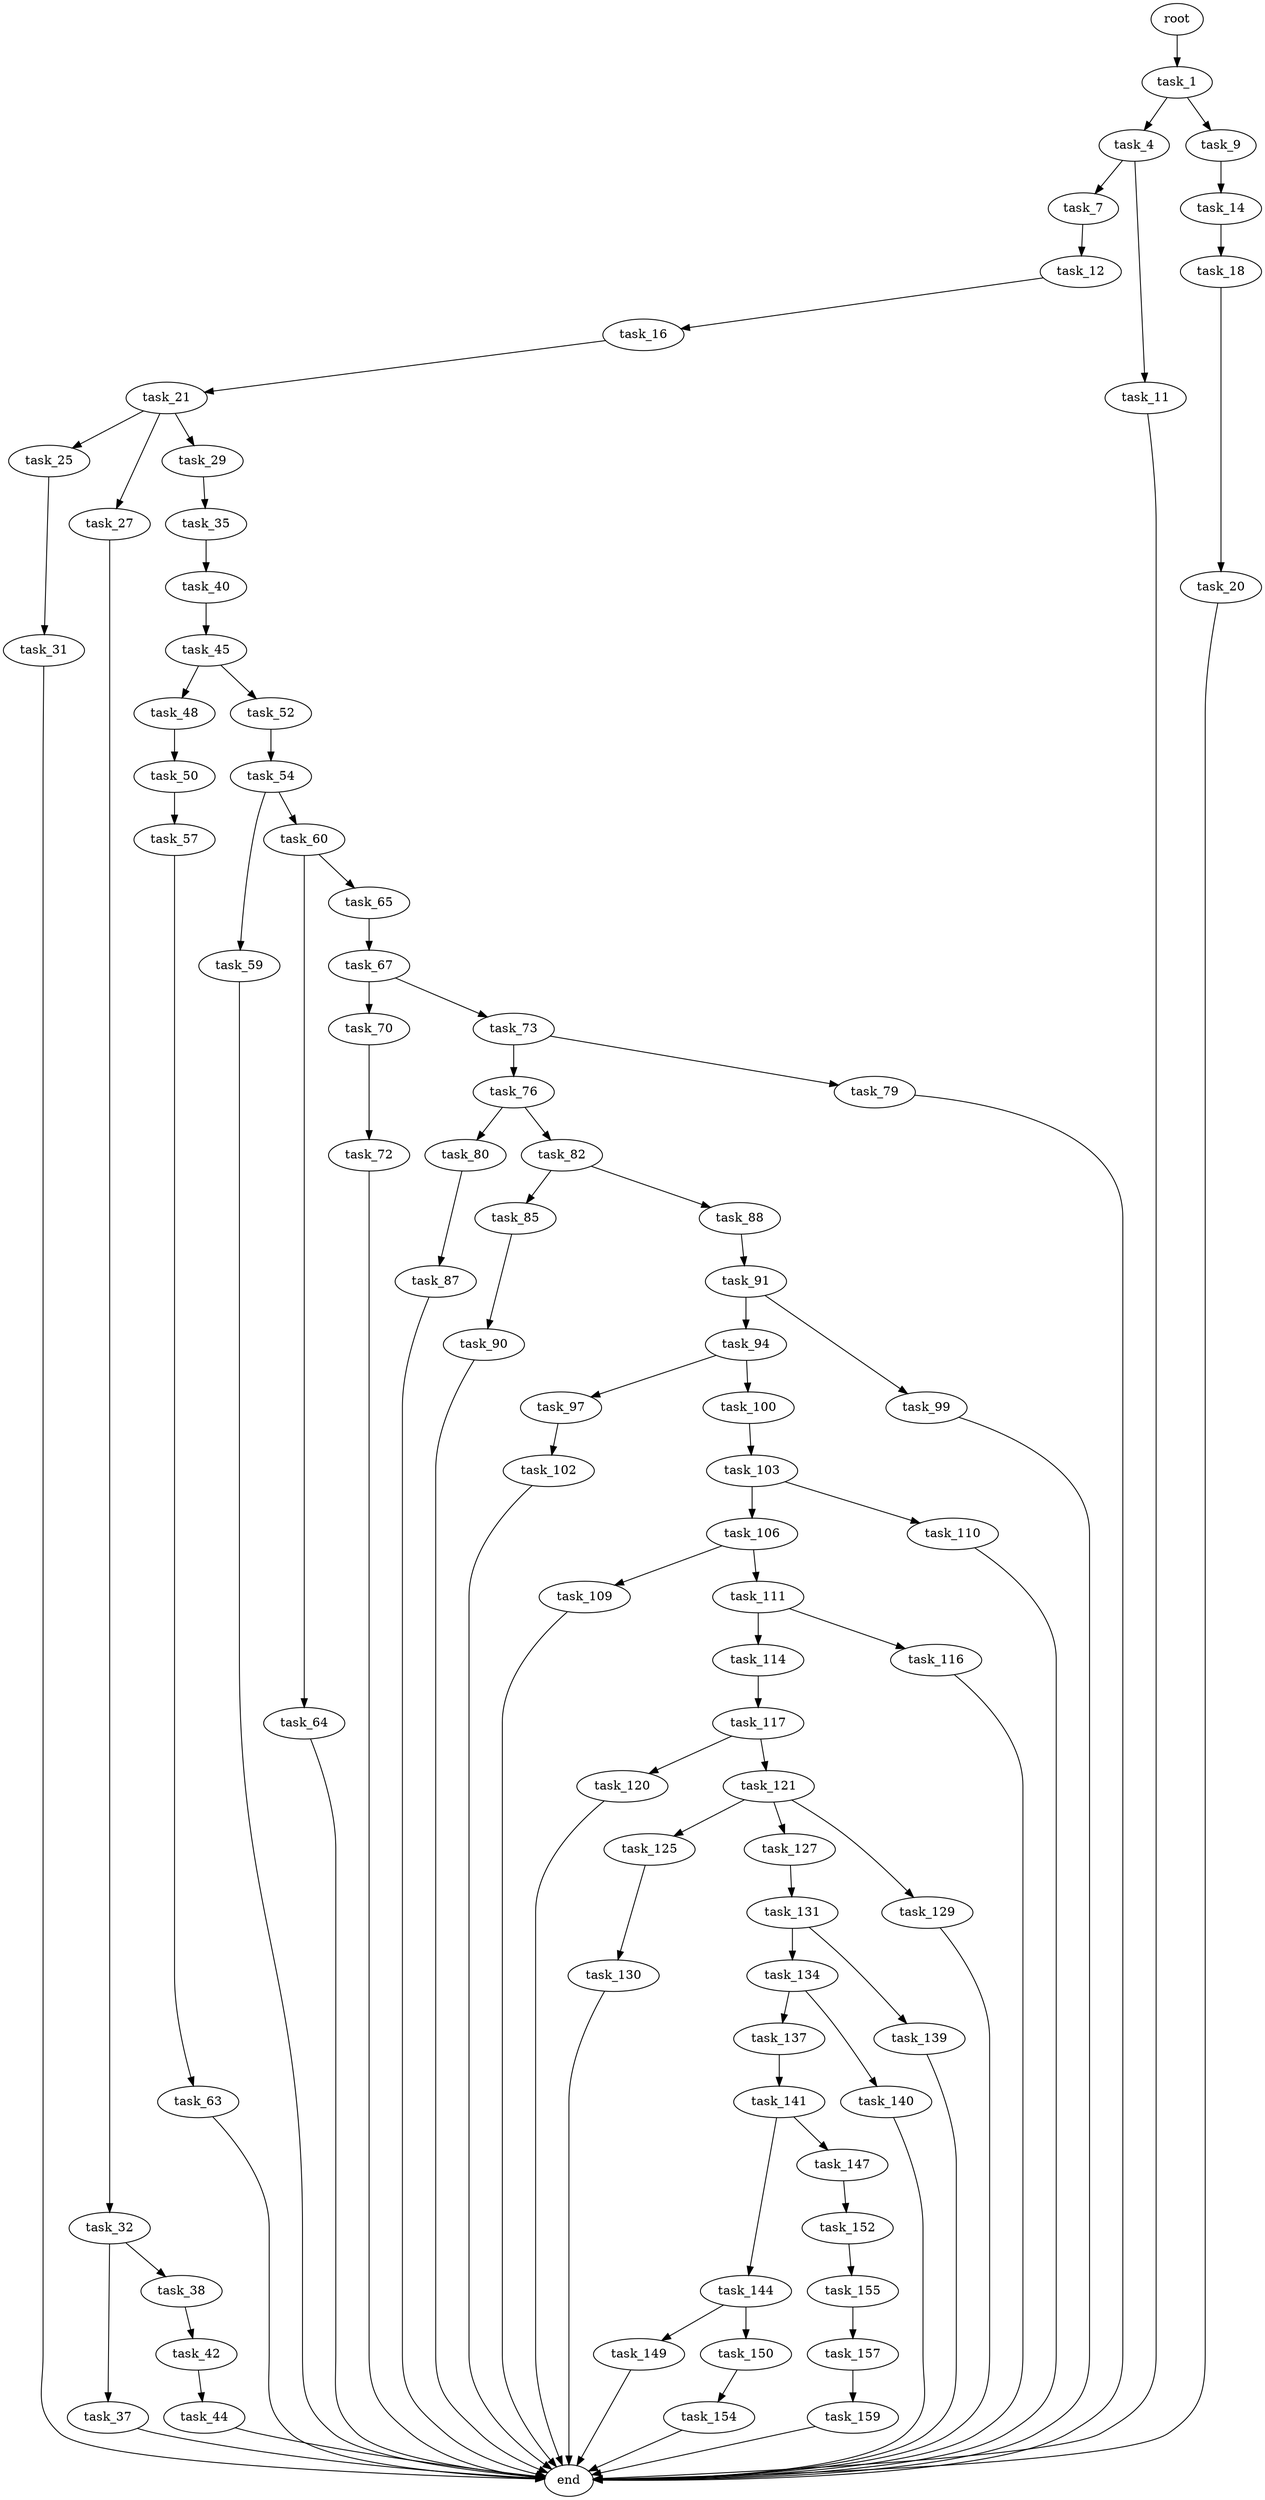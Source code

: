 digraph G {
  root [size="0.000000"];
  task_1 [size="8589934592.000000"];
  task_4 [size="111190502203.000000"];
  task_9 [size="145802667972.000000"];
  task_7 [size="17057963875.000000"];
  task_11 [size="993030216634.000000"];
  task_12 [size="134217728000.000000"];
  task_14 [size="28991029248.000000"];
  end [size="0.000000"];
  task_16 [size="549755813888.000000"];
  task_18 [size="158788697273.000000"];
  task_21 [size="24627224514.000000"];
  task_20 [size="418904495651.000000"];
  task_25 [size="140545895395.000000"];
  task_27 [size="11401296322.000000"];
  task_29 [size="64640739033.000000"];
  task_31 [size="1518654072.000000"];
  task_32 [size="20147683703.000000"];
  task_35 [size="26011354153.000000"];
  task_37 [size="19730990402.000000"];
  task_38 [size="6478530667.000000"];
  task_40 [size="70856300512.000000"];
  task_42 [size="134217728000.000000"];
  task_45 [size="368293445632.000000"];
  task_44 [size="150528490262.000000"];
  task_48 [size="21841628723.000000"];
  task_52 [size="1073741824000.000000"];
  task_50 [size="549755813888.000000"];
  task_57 [size="368293445632.000000"];
  task_54 [size="18274151276.000000"];
  task_59 [size="2975120285.000000"];
  task_60 [size="1073741824000.000000"];
  task_63 [size="1654863225.000000"];
  task_64 [size="9167707261.000000"];
  task_65 [size="8589934592.000000"];
  task_67 [size="15808848253.000000"];
  task_70 [size="418339474564.000000"];
  task_73 [size="18223562072.000000"];
  task_72 [size="4484865159.000000"];
  task_76 [size="21574278926.000000"];
  task_79 [size="2494244026.000000"];
  task_80 [size="479241928967.000000"];
  task_82 [size="60778163975.000000"];
  task_87 [size="18099706900.000000"];
  task_85 [size="508626344148.000000"];
  task_88 [size="22176833214.000000"];
  task_90 [size="8589934592.000000"];
  task_91 [size="147415181713.000000"];
  task_94 [size="14566597128.000000"];
  task_99 [size="8034820865.000000"];
  task_97 [size="667672873972.000000"];
  task_100 [size="28991029248.000000"];
  task_102 [size="134217728000.000000"];
  task_103 [size="34294535930.000000"];
  task_106 [size="987331390.000000"];
  task_110 [size="34622649606.000000"];
  task_109 [size="2160905760.000000"];
  task_111 [size="21225957260.000000"];
  task_114 [size="1073741824000.000000"];
  task_116 [size="1091705908137.000000"];
  task_117 [size="17992091828.000000"];
  task_120 [size="807992596951.000000"];
  task_121 [size="1154012569.000000"];
  task_125 [size="782757789696.000000"];
  task_127 [size="368293445632.000000"];
  task_129 [size="13273192534.000000"];
  task_130 [size="28991029248.000000"];
  task_131 [size="148104447215.000000"];
  task_134 [size="4147649685.000000"];
  task_139 [size="28991029248.000000"];
  task_137 [size="20916880827.000000"];
  task_140 [size="134217728000.000000"];
  task_141 [size="153132498144.000000"];
  task_144 [size="1073741824000.000000"];
  task_147 [size="1156924618.000000"];
  task_149 [size="206547226347.000000"];
  task_150 [size="549755813888.000000"];
  task_152 [size="231928233984.000000"];
  task_154 [size="277960067592.000000"];
  task_155 [size="134217728000.000000"];
  task_157 [size="30189690976.000000"];
  task_159 [size="485047114962.000000"];

  root -> task_1 [size="1.000000"];
  task_1 -> task_4 [size="33554432.000000"];
  task_1 -> task_9 [size="33554432.000000"];
  task_4 -> task_7 [size="75497472.000000"];
  task_4 -> task_11 [size="75497472.000000"];
  task_9 -> task_14 [size="134217728.000000"];
  task_7 -> task_12 [size="838860800.000000"];
  task_11 -> end [size="1.000000"];
  task_12 -> task_16 [size="209715200.000000"];
  task_14 -> task_18 [size="75497472.000000"];
  task_16 -> task_21 [size="536870912.000000"];
  task_18 -> task_20 [size="411041792.000000"];
  task_21 -> task_25 [size="536870912.000000"];
  task_21 -> task_27 [size="536870912.000000"];
  task_21 -> task_29 [size="536870912.000000"];
  task_20 -> end [size="1.000000"];
  task_25 -> task_31 [size="411041792.000000"];
  task_27 -> task_32 [size="209715200.000000"];
  task_29 -> task_35 [size="301989888.000000"];
  task_31 -> end [size="1.000000"];
  task_32 -> task_37 [size="411041792.000000"];
  task_32 -> task_38 [size="411041792.000000"];
  task_35 -> task_40 [size="411041792.000000"];
  task_37 -> end [size="1.000000"];
  task_38 -> task_42 [size="411041792.000000"];
  task_40 -> task_45 [size="209715200.000000"];
  task_42 -> task_44 [size="209715200.000000"];
  task_45 -> task_48 [size="411041792.000000"];
  task_45 -> task_52 [size="411041792.000000"];
  task_44 -> end [size="1.000000"];
  task_48 -> task_50 [size="411041792.000000"];
  task_52 -> task_54 [size="838860800.000000"];
  task_50 -> task_57 [size="536870912.000000"];
  task_57 -> task_63 [size="411041792.000000"];
  task_54 -> task_59 [size="679477248.000000"];
  task_54 -> task_60 [size="679477248.000000"];
  task_59 -> end [size="1.000000"];
  task_60 -> task_64 [size="838860800.000000"];
  task_60 -> task_65 [size="838860800.000000"];
  task_63 -> end [size="1.000000"];
  task_64 -> end [size="1.000000"];
  task_65 -> task_67 [size="33554432.000000"];
  task_67 -> task_70 [size="33554432.000000"];
  task_67 -> task_73 [size="33554432.000000"];
  task_70 -> task_72 [size="679477248.000000"];
  task_73 -> task_76 [size="838860800.000000"];
  task_73 -> task_79 [size="838860800.000000"];
  task_72 -> end [size="1.000000"];
  task_76 -> task_80 [size="536870912.000000"];
  task_76 -> task_82 [size="536870912.000000"];
  task_79 -> end [size="1.000000"];
  task_80 -> task_87 [size="411041792.000000"];
  task_82 -> task_85 [size="75497472.000000"];
  task_82 -> task_88 [size="75497472.000000"];
  task_87 -> end [size="1.000000"];
  task_85 -> task_90 [size="536870912.000000"];
  task_88 -> task_91 [size="536870912.000000"];
  task_90 -> end [size="1.000000"];
  task_91 -> task_94 [size="411041792.000000"];
  task_91 -> task_99 [size="411041792.000000"];
  task_94 -> task_97 [size="33554432.000000"];
  task_94 -> task_100 [size="33554432.000000"];
  task_99 -> end [size="1.000000"];
  task_97 -> task_102 [size="536870912.000000"];
  task_100 -> task_103 [size="75497472.000000"];
  task_102 -> end [size="1.000000"];
  task_103 -> task_106 [size="679477248.000000"];
  task_103 -> task_110 [size="679477248.000000"];
  task_106 -> task_109 [size="33554432.000000"];
  task_106 -> task_111 [size="33554432.000000"];
  task_110 -> end [size="1.000000"];
  task_109 -> end [size="1.000000"];
  task_111 -> task_114 [size="536870912.000000"];
  task_111 -> task_116 [size="536870912.000000"];
  task_114 -> task_117 [size="838860800.000000"];
  task_116 -> end [size="1.000000"];
  task_117 -> task_120 [size="679477248.000000"];
  task_117 -> task_121 [size="679477248.000000"];
  task_120 -> end [size="1.000000"];
  task_121 -> task_125 [size="33554432.000000"];
  task_121 -> task_127 [size="33554432.000000"];
  task_121 -> task_129 [size="33554432.000000"];
  task_125 -> task_130 [size="679477248.000000"];
  task_127 -> task_131 [size="411041792.000000"];
  task_129 -> end [size="1.000000"];
  task_130 -> end [size="1.000000"];
  task_131 -> task_134 [size="411041792.000000"];
  task_131 -> task_139 [size="411041792.000000"];
  task_134 -> task_137 [size="301989888.000000"];
  task_134 -> task_140 [size="301989888.000000"];
  task_139 -> end [size="1.000000"];
  task_137 -> task_141 [size="75497472.000000"];
  task_140 -> end [size="1.000000"];
  task_141 -> task_144 [size="134217728.000000"];
  task_141 -> task_147 [size="134217728.000000"];
  task_144 -> task_149 [size="838860800.000000"];
  task_144 -> task_150 [size="838860800.000000"];
  task_147 -> task_152 [size="33554432.000000"];
  task_149 -> end [size="1.000000"];
  task_150 -> task_154 [size="536870912.000000"];
  task_152 -> task_155 [size="301989888.000000"];
  task_154 -> end [size="1.000000"];
  task_155 -> task_157 [size="209715200.000000"];
  task_157 -> task_159 [size="536870912.000000"];
  task_159 -> end [size="1.000000"];
}
